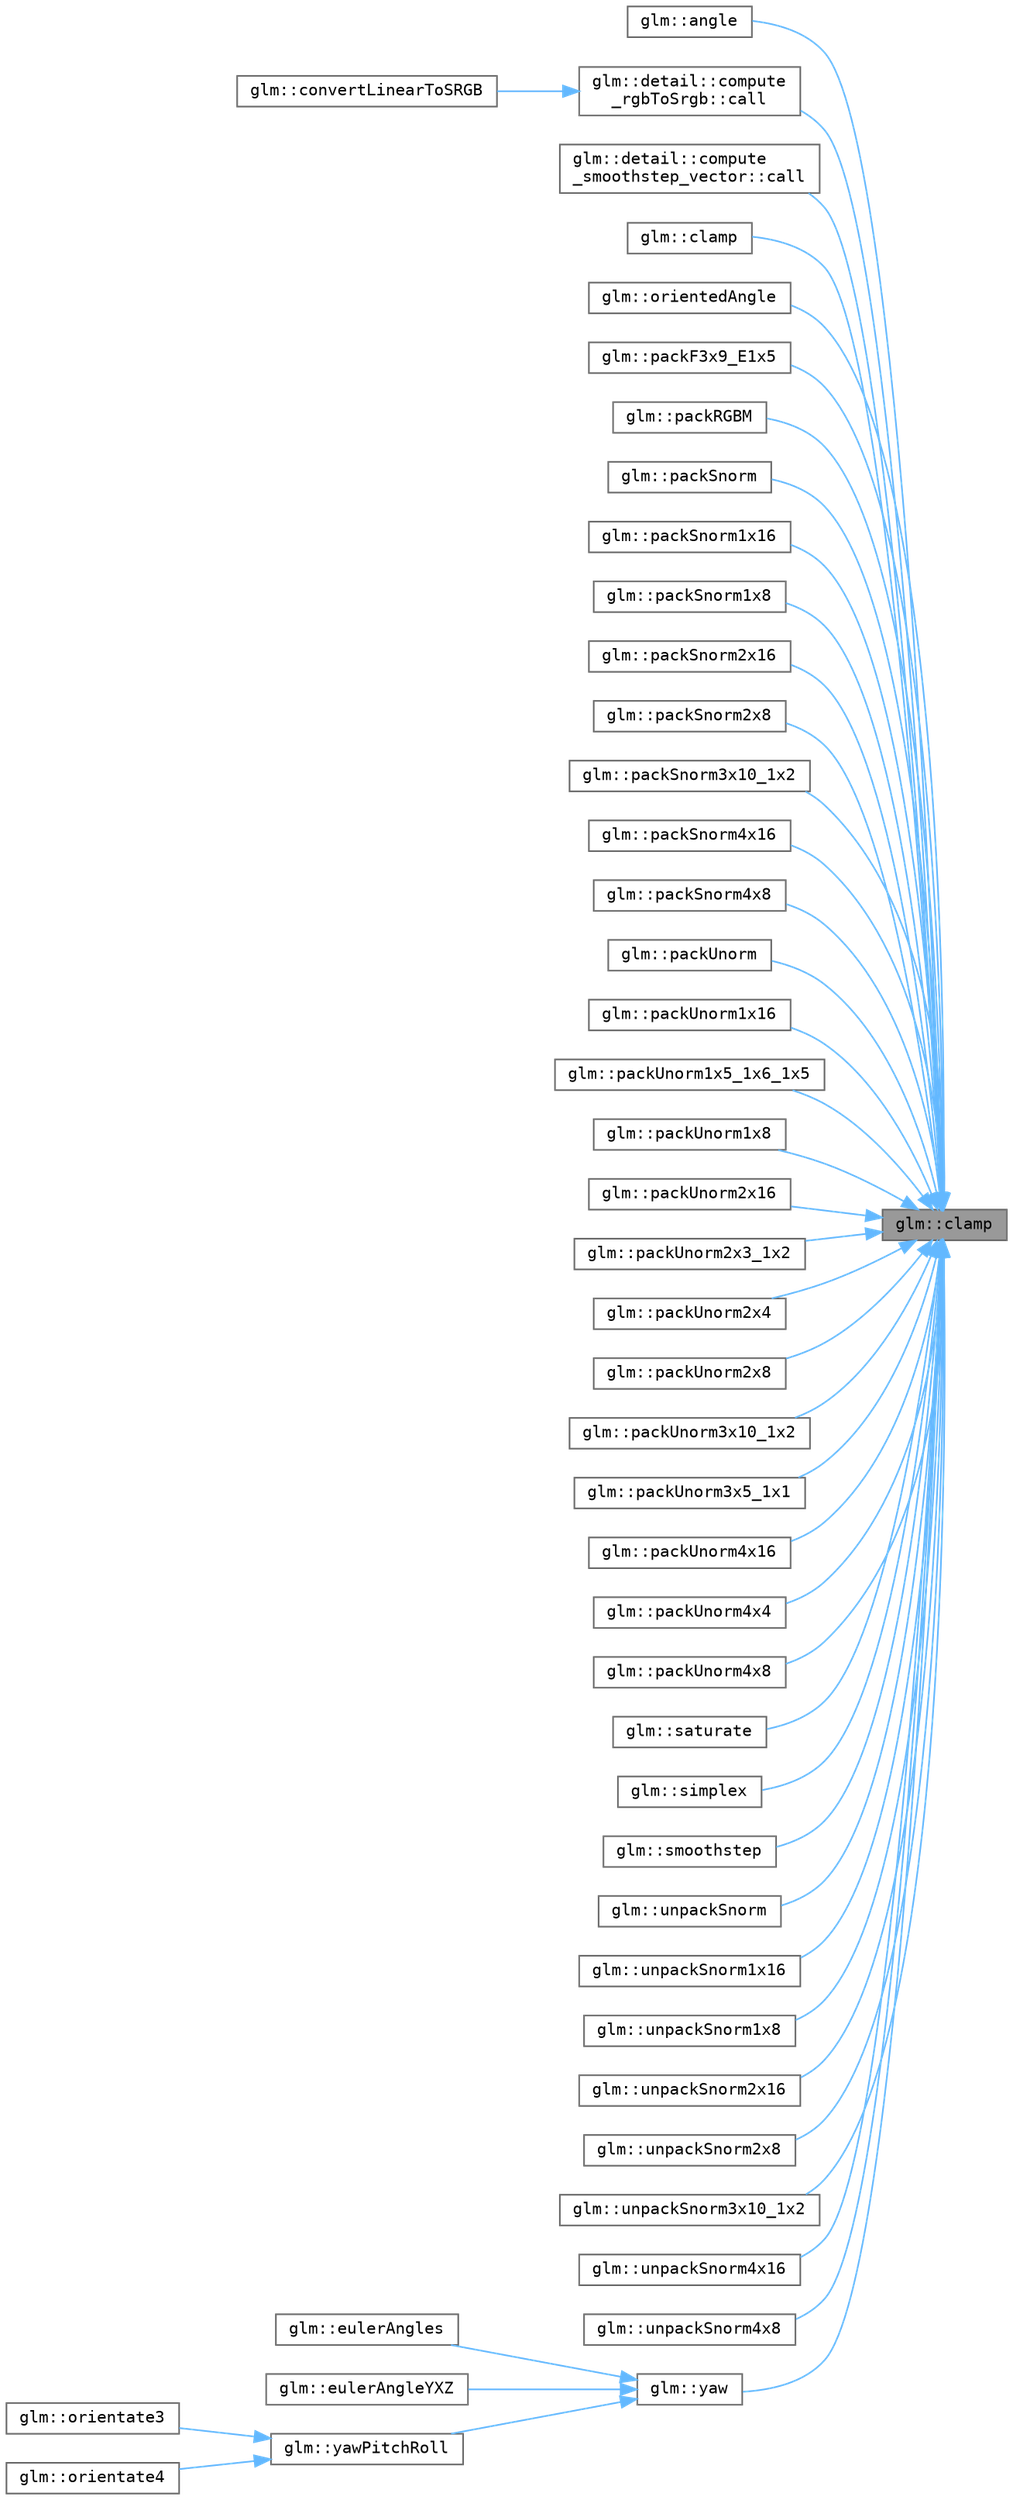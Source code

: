digraph "glm::clamp"
{
 // LATEX_PDF_SIZE
  bgcolor="transparent";
  edge [fontname=Terminal,fontsize=10,labelfontname=Helvetica,labelfontsize=10];
  node [fontname=Terminal,fontsize=10,shape=box,height=0.2,width=0.4];
  rankdir="RL";
  Node1 [label="glm::clamp",height=0.2,width=0.4,color="gray40", fillcolor="grey60", style="filled", fontcolor="black",tooltip=" "];
  Node1 -> Node2 [dir="back",color="steelblue1",style="solid"];
  Node2 [label="glm::angle",height=0.2,width=0.4,color="grey40", fillcolor="white", style="filled",URL="$namespaceglm.html#a0634619b62db66fe6a4bd04da1feabea",tooltip=" "];
  Node1 -> Node3 [dir="back",color="steelblue1",style="solid"];
  Node3 [label="glm::detail::compute\l_rgbToSrgb::call",height=0.2,width=0.4,color="grey40", fillcolor="white", style="filled",URL="$structglm_1_1detail_1_1compute__rgb_to_srgb.html#afdd0ede6e9033fbb7bea07bd2291c0d5",tooltip=" "];
  Node3 -> Node4 [dir="back",color="steelblue1",style="solid"];
  Node4 [label="glm::convertLinearToSRGB",height=0.2,width=0.4,color="grey40", fillcolor="white", style="filled",URL="$group__gtc__color__space.html#ga12a34c560bb2db262bd02605d99aa512",tooltip=" "];
  Node1 -> Node5 [dir="back",color="steelblue1",style="solid"];
  Node5 [label="glm::detail::compute\l_smoothstep_vector::call",height=0.2,width=0.4,color="grey40", fillcolor="white", style="filled",URL="$structglm_1_1detail_1_1compute__smoothstep__vector.html#ac58dfc795e6f30bfa79af2ab9cc8d810",tooltip=" "];
  Node1 -> Node6 [dir="back",color="steelblue1",style="solid"];
  Node6 [label="glm::clamp",height=0.2,width=0.4,color="grey40", fillcolor="white", style="filled",URL="$group__ext__scalar__common.html#ga6c0cc6bd1d67ea1008d2592e998bad33",tooltip=" "];
  Node1 -> Node7 [dir="back",color="steelblue1",style="solid"];
  Node7 [label="glm::orientedAngle",height=0.2,width=0.4,color="grey40", fillcolor="white", style="filled",URL="$group__gtx__vector__angle.html#ga9556a803dce87fe0f42fdabe4ebba1d5",tooltip=" "];
  Node1 -> Node8 [dir="back",color="steelblue1",style="solid"];
  Node8 [label="glm::packF3x9_E1x5",height=0.2,width=0.4,color="grey40", fillcolor="white", style="filled",URL="$group__gtc__packing.html#ga0984f9598edc648d59a9643d9a61b121",tooltip=" "];
  Node1 -> Node9 [dir="back",color="steelblue1",style="solid"];
  Node9 [label="glm::packRGBM",height=0.2,width=0.4,color="grey40", fillcolor="white", style="filled",URL="$namespaceglm.html#ac66795ff0446b1208e128e64dbaf223f",tooltip=" "];
  Node1 -> Node10 [dir="back",color="steelblue1",style="solid"];
  Node10 [label="glm::packSnorm",height=0.2,width=0.4,color="grey40", fillcolor="white", style="filled",URL="$group__gtc__packing.html#ga4063fe32d0d7ac6aff3b4001429e7c9d",tooltip=" "];
  Node1 -> Node11 [dir="back",color="steelblue1",style="solid"];
  Node11 [label="glm::packSnorm1x16",height=0.2,width=0.4,color="grey40", fillcolor="white", style="filled",URL="$group__gtc__packing.html#gac29411d6c0f6ed0fe9f0396dfe92e0e8",tooltip=" "];
  Node1 -> Node12 [dir="back",color="steelblue1",style="solid"];
  Node12 [label="glm::packSnorm1x8",height=0.2,width=0.4,color="grey40", fillcolor="white", style="filled",URL="$group__gtc__packing.html#ga26b6cd7a35c46c4b6a342f3b97b47423",tooltip=" "];
  Node1 -> Node13 [dir="back",color="steelblue1",style="solid"];
  Node13 [label="glm::packSnorm2x16",height=0.2,width=0.4,color="grey40", fillcolor="white", style="filled",URL="$group__core__func__packing.html#ga977ab172da5494e5ac63e952afacfbe2",tooltip=" "];
  Node1 -> Node14 [dir="back",color="steelblue1",style="solid"];
  Node14 [label="glm::packSnorm2x8",height=0.2,width=0.4,color="grey40", fillcolor="white", style="filled",URL="$group__gtc__packing.html#ga05d08a82923166ec7cd5d0e6154c9953",tooltip=" "];
  Node1 -> Node15 [dir="back",color="steelblue1",style="solid"];
  Node15 [label="glm::packSnorm3x10_1x2",height=0.2,width=0.4,color="grey40", fillcolor="white", style="filled",URL="$group__gtc__packing.html#ga0d4157cec37c0312216a7be1cc92df54",tooltip=" "];
  Node1 -> Node16 [dir="back",color="steelblue1",style="solid"];
  Node16 [label="glm::packSnorm4x16",height=0.2,width=0.4,color="grey40", fillcolor="white", style="filled",URL="$group__gtc__packing.html#ga9b237d7c66b7a71964e6d1f4dc06539f",tooltip=" "];
  Node1 -> Node17 [dir="back",color="steelblue1",style="solid"];
  Node17 [label="glm::packSnorm4x8",height=0.2,width=0.4,color="grey40", fillcolor="white", style="filled",URL="$group__core__func__packing.html#ga85e8f17627516445026ab7a9c2e3531a",tooltip=" "];
  Node1 -> Node18 [dir="back",color="steelblue1",style="solid"];
  Node18 [label="glm::packUnorm",height=0.2,width=0.4,color="grey40", fillcolor="white", style="filled",URL="$group__gtc__packing.html#ga224c97fa9cec9235173084d851fbd78e",tooltip=" "];
  Node1 -> Node19 [dir="back",color="steelblue1",style="solid"];
  Node19 [label="glm::packUnorm1x16",height=0.2,width=0.4,color="grey40", fillcolor="white", style="filled",URL="$group__gtc__packing.html#ga60c7d915f5653559ae02c2f79a8c5c1d",tooltip=" "];
  Node1 -> Node20 [dir="back",color="steelblue1",style="solid"];
  Node20 [label="glm::packUnorm1x5_1x6_1x5",height=0.2,width=0.4,color="grey40", fillcolor="white", style="filled",URL="$group__gtc__packing.html#ga0fcb493167d540aca105d11df5c55503",tooltip=" "];
  Node1 -> Node21 [dir="back",color="steelblue1",style="solid"];
  Node21 [label="glm::packUnorm1x8",height=0.2,width=0.4,color="grey40", fillcolor="white", style="filled",URL="$group__gtc__packing.html#ga2f9963e5d762b10085b280d3662017ba",tooltip=" "];
  Node1 -> Node22 [dir="back",color="steelblue1",style="solid"];
  Node22 [label="glm::packUnorm2x16",height=0.2,width=0.4,color="grey40", fillcolor="white", style="filled",URL="$group__core__func__packing.html#ga0e2d107039fe608a209497af867b85fb",tooltip=" "];
  Node1 -> Node23 [dir="back",color="steelblue1",style="solid"];
  Node23 [label="glm::packUnorm2x3_1x2",height=0.2,width=0.4,color="grey40", fillcolor="white", style="filled",URL="$group__gtc__packing.html#ga0acca4eb99c300fe2edeef7ebd8fa08b",tooltip=" "];
  Node1 -> Node24 [dir="back",color="steelblue1",style="solid"];
  Node24 [label="glm::packUnorm2x4",height=0.2,width=0.4,color="grey40", fillcolor="white", style="filled",URL="$group__gtc__packing.html#gad68eb2f848ba867192b8787998c0595a",tooltip=" "];
  Node1 -> Node25 [dir="back",color="steelblue1",style="solid"];
  Node25 [label="glm::packUnorm2x8",height=0.2,width=0.4,color="grey40", fillcolor="white", style="filled",URL="$group__gtc__packing.html#ga833288fc0d4a79f19d0db75a6843bfe6",tooltip=" "];
  Node1 -> Node26 [dir="back",color="steelblue1",style="solid"];
  Node26 [label="glm::packUnorm3x10_1x2",height=0.2,width=0.4,color="grey40", fillcolor="white", style="filled",URL="$group__gtc__packing.html#ga2cf2d11b40bd48639110456fd74c2e33",tooltip=" "];
  Node1 -> Node27 [dir="back",color="steelblue1",style="solid"];
  Node27 [label="glm::packUnorm3x5_1x1",height=0.2,width=0.4,color="grey40", fillcolor="white", style="filled",URL="$group__gtc__packing.html#ga1b41375846ed66768da78ca299d8d010",tooltip=" "];
  Node1 -> Node28 [dir="back",color="steelblue1",style="solid"];
  Node28 [label="glm::packUnorm4x16",height=0.2,width=0.4,color="grey40", fillcolor="white", style="filled",URL="$group__gtc__packing.html#gac561f06c908b7302537a8ef29fcb409e",tooltip=" "];
  Node1 -> Node29 [dir="back",color="steelblue1",style="solid"];
  Node29 [label="glm::packUnorm4x4",height=0.2,width=0.4,color="grey40", fillcolor="white", style="filled",URL="$group__gtc__packing.html#gad493c9f130e91dd8a4b360b05dcea573",tooltip=" "];
  Node1 -> Node30 [dir="back",color="steelblue1",style="solid"];
  Node30 [label="glm::packUnorm4x8",height=0.2,width=0.4,color="grey40", fillcolor="white", style="filled",URL="$group__core__func__packing.html#gaf7d2f7341a9eeb4a436929d6f9ad08f2",tooltip=" "];
  Node1 -> Node31 [dir="back",color="steelblue1",style="solid"];
  Node31 [label="glm::saturate",height=0.2,width=0.4,color="grey40", fillcolor="white", style="filled",URL="$group__gtx__compatibility.html#ga744b98814a35336e25cc0d1ba30f63f7",tooltip="Returns clamp(x, 0, 1) for each component in x. (From GLM_GTX_compatibility)"];
  Node1 -> Node32 [dir="back",color="steelblue1",style="solid"];
  Node32 [label="glm::simplex",height=0.2,width=0.4,color="grey40", fillcolor="white", style="filled",URL="$namespaceglm.html#ab64811bdfcbf5cbd222e3cb50119816a",tooltip=" "];
  Node1 -> Node33 [dir="back",color="steelblue1",style="solid"];
  Node33 [label="glm::smoothstep",height=0.2,width=0.4,color="grey40", fillcolor="white", style="filled",URL="$group__core__func__common.html#ga562edf7eca082cc5b7a0aaf180436daf",tooltip=" "];
  Node1 -> Node34 [dir="back",color="steelblue1",style="solid"];
  Node34 [label="glm::unpackSnorm",height=0.2,width=0.4,color="grey40", fillcolor="white", style="filled",URL="$group__gtc__packing.html#ga5ea23187b1b7d15b53cf06ef286a8f09",tooltip=" "];
  Node1 -> Node35 [dir="back",color="steelblue1",style="solid"];
  Node35 [label="glm::unpackSnorm1x16",height=0.2,width=0.4,color="grey40", fillcolor="white", style="filled",URL="$group__gtc__packing.html#ga246f451cebf590726324f7a283e3d65e",tooltip=" "];
  Node1 -> Node36 [dir="back",color="steelblue1",style="solid"];
  Node36 [label="glm::unpackSnorm1x8",height=0.2,width=0.4,color="grey40", fillcolor="white", style="filled",URL="$group__gtc__packing.html#ga6f2bebf536fbf7c8b97d4b306bb3354e",tooltip=" "];
  Node1 -> Node37 [dir="back",color="steelblue1",style="solid"];
  Node37 [label="glm::unpackSnorm2x16",height=0.2,width=0.4,color="grey40", fillcolor="white", style="filled",URL="$group__core__func__packing.html#gacd8f8971a3fe28418be0d0fa1f786b38",tooltip=" "];
  Node1 -> Node38 [dir="back",color="steelblue1",style="solid"];
  Node38 [label="glm::unpackSnorm2x8",height=0.2,width=0.4,color="grey40", fillcolor="white", style="filled",URL="$group__gtc__packing.html#ga27f30f0281b88e152b0895f5e2ead878",tooltip=" "];
  Node1 -> Node39 [dir="back",color="steelblue1",style="solid"];
  Node39 [label="glm::unpackSnorm3x10_1x2",height=0.2,width=0.4,color="grey40", fillcolor="white", style="filled",URL="$group__gtc__packing.html#ga8b8bb827a3743ca553d8702d3e337101",tooltip=" "];
  Node1 -> Node40 [dir="back",color="steelblue1",style="solid"];
  Node40 [label="glm::unpackSnorm4x16",height=0.2,width=0.4,color="grey40", fillcolor="white", style="filled",URL="$group__gtc__packing.html#ga1bfaa3f217fd7a4b6b9d3117ecb3fcac",tooltip=" "];
  Node1 -> Node41 [dir="back",color="steelblue1",style="solid"];
  Node41 [label="glm::unpackSnorm4x8",height=0.2,width=0.4,color="grey40", fillcolor="white", style="filled",URL="$group__core__func__packing.html#ga2db488646d48b7c43d3218954523fe82",tooltip=" "];
  Node1 -> Node42 [dir="back",color="steelblue1",style="solid"];
  Node42 [label="glm::yaw",height=0.2,width=0.4,color="grey40", fillcolor="white", style="filled",URL="$group__gtc__quaternion.html#ga8da38cdfdc452dafa660c2f46506bad5",tooltip=" "];
  Node42 -> Node43 [dir="back",color="steelblue1",style="solid"];
  Node43 [label="glm::eulerAngles",height=0.2,width=0.4,color="grey40", fillcolor="white", style="filled",URL="$group__gtc__quaternion.html#gad3117cce1d062f28ed9bbadabcdac8fc",tooltip=" "];
  Node42 -> Node44 [dir="back",color="steelblue1",style="solid"];
  Node44 [label="glm::eulerAngleYXZ",height=0.2,width=0.4,color="grey40", fillcolor="white", style="filled",URL="$group__gtx__euler__angles.html#ga3f6cc50ed7cea176ec4ef73a88d19b30",tooltip=" "];
  Node42 -> Node45 [dir="back",color="steelblue1",style="solid"];
  Node45 [label="glm::yawPitchRoll",height=0.2,width=0.4,color="grey40", fillcolor="white", style="filled",URL="$group__gtx__euler__angles.html#gaf9483e883509aad2888188699f9c63ed",tooltip=" "];
  Node45 -> Node46 [dir="back",color="steelblue1",style="solid"];
  Node46 [label="glm::orientate3",height=0.2,width=0.4,color="grey40", fillcolor="white", style="filled",URL="$group__gtx__euler__angles.html#ga51f0ff190eac49b24be115b5bf18ef54",tooltip=" "];
  Node45 -> Node47 [dir="back",color="steelblue1",style="solid"];
  Node47 [label="glm::orientate4",height=0.2,width=0.4,color="grey40", fillcolor="white", style="filled",URL="$group__gtx__euler__angles.html#gaf833e7060d90ba20ae9b54e9d8cd7aad",tooltip=" "];
}
